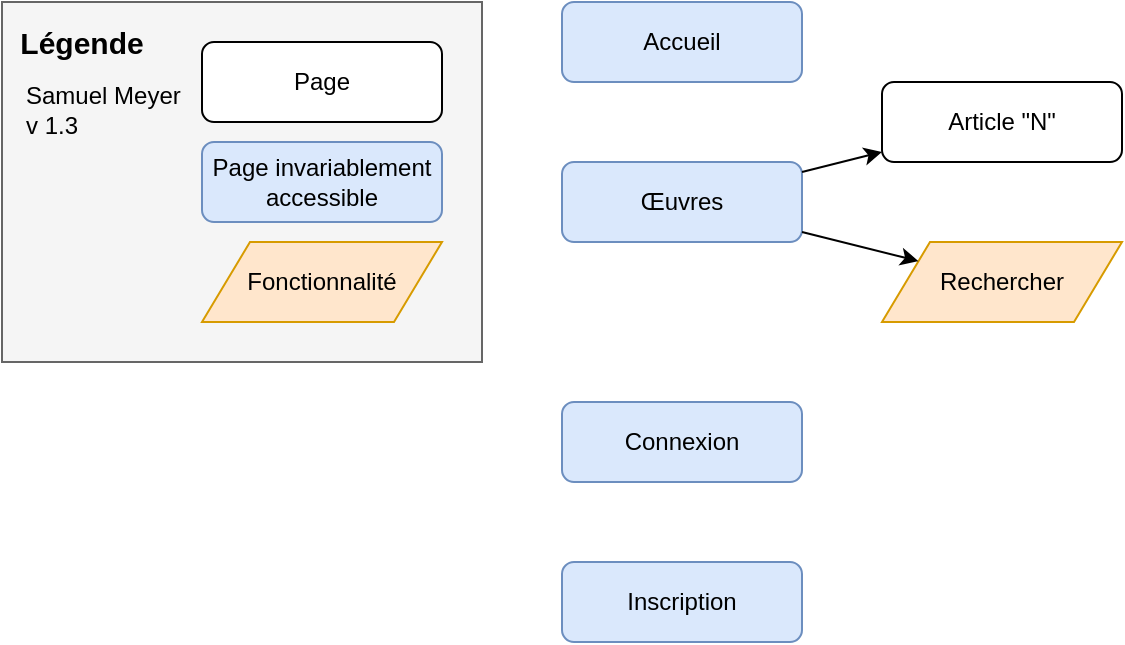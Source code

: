 <mxfile version="12.9.9" type="device"><diagram id="zMx_ZCnJDdhbiB5kYGJD" name="Page-1"><mxGraphModel dx="1086" dy="806" grid="1" gridSize="10" guides="1" tooltips="1" connect="1" arrows="1" fold="1" page="1" pageScale="1" pageWidth="1169" pageHeight="827" math="0" shadow="0"><root><mxCell id="0"/><mxCell id="1" parent="0"/><mxCell id="lkL70HtxXJZ3KCcoQ1Hc-1" value="Accueil" style="rounded=1;whiteSpace=wrap;html=1;fillColor=#dae8fc;strokeColor=#6c8ebf;" parent="1" vertex="1"><mxGeometry x="360" y="120" width="120" height="40" as="geometry"/></mxCell><mxCell id="lkL70HtxXJZ3KCcoQ1Hc-2" value="Œuvres" style="rounded=1;whiteSpace=wrap;html=1;fillColor=#dae8fc;strokeColor=#6c8ebf;" parent="1" vertex="1"><mxGeometry x="360" y="200" width="120" height="40" as="geometry"/></mxCell><mxCell id="lkL70HtxXJZ3KCcoQ1Hc-3" value="Article &quot;N&quot;" style="rounded=1;whiteSpace=wrap;html=1;" parent="1" vertex="1"><mxGeometry x="520" y="160" width="120" height="40" as="geometry"/></mxCell><mxCell id="lkL70HtxXJZ3KCcoQ1Hc-4" value="Connexion" style="rounded=1;whiteSpace=wrap;html=1;fillColor=#dae8fc;strokeColor=#6c8ebf;" parent="1" vertex="1"><mxGeometry x="360" y="320" width="120" height="40" as="geometry"/></mxCell><mxCell id="lkL70HtxXJZ3KCcoQ1Hc-16" value="" style="endArrow=classic;html=1;" parent="1" source="lkL70HtxXJZ3KCcoQ1Hc-2" target="lkL70HtxXJZ3KCcoQ1Hc-3" edge="1"><mxGeometry width="50" height="50" relative="1" as="geometry"><mxPoint x="770" y="440" as="sourcePoint"/><mxPoint x="880" y="430" as="targetPoint"/></mxGeometry></mxCell><mxCell id="lkL70HtxXJZ3KCcoQ1Hc-51" value="" style="group;container=1;" parent="1" vertex="1" connectable="0"><mxGeometry x="100" y="120" width="220" height="290" as="geometry"/></mxCell><mxCell id="lkL70HtxXJZ3KCcoQ1Hc-45" value="" style="rounded=0;whiteSpace=wrap;html=1;fillColor=#f5f5f5;strokeColor=#666666;fontColor=#333333;" parent="lkL70HtxXJZ3KCcoQ1Hc-51" vertex="1"><mxGeometry x="-20" width="240" height="180" as="geometry"/></mxCell><mxCell id="lkL70HtxXJZ3KCcoQ1Hc-46" value="Page invariablement accessible" style="rounded=1;whiteSpace=wrap;html=1;fillColor=#dae8fc;strokeColor=#6c8ebf;" parent="lkL70HtxXJZ3KCcoQ1Hc-51" vertex="1"><mxGeometry x="80" y="70" width="120" height="40" as="geometry"/></mxCell><mxCell id="lkL70HtxXJZ3KCcoQ1Hc-48" value="Légende" style="text;html=1;strokeColor=none;fillColor=none;align=center;verticalAlign=middle;whiteSpace=wrap;rounded=0;fontStyle=1;fontSize=15;" parent="lkL70HtxXJZ3KCcoQ1Hc-51" vertex="1"><mxGeometry x="-20" y="10" width="80" height="20" as="geometry"/></mxCell><mxCell id="lkL70HtxXJZ3KCcoQ1Hc-49" value="Page" style="rounded=1;whiteSpace=wrap;html=1;" parent="lkL70HtxXJZ3KCcoQ1Hc-51" vertex="1"><mxGeometry x="80" y="20" width="120" height="40" as="geometry"/></mxCell><mxCell id="lkL70HtxXJZ3KCcoQ1Hc-54" value="Fonctionnalité" style="shape=parallelogram;perimeter=parallelogramPerimeter;whiteSpace=wrap;html=1;fillColor=#ffe6cc;strokeColor=#d79b00;" parent="lkL70HtxXJZ3KCcoQ1Hc-51" vertex="1"><mxGeometry x="80" y="120" width="120" height="40" as="geometry"/></mxCell><mxCell id="gBUPPw1hiUXZ26MEtJ1U-2" value="Samuel Meyer&lt;br&gt;v 1.3" style="text;html=1;strokeColor=none;fillColor=none;align=left;verticalAlign=middle;whiteSpace=wrap;rounded=0;" parent="lkL70HtxXJZ3KCcoQ1Hc-51" vertex="1"><mxGeometry x="-10" y="30" width="110" height="48" as="geometry"/></mxCell><mxCell id="CskfXL8czXOru9NKiDVj-1" value="Rechercher" style="shape=parallelogram;perimeter=parallelogramPerimeter;whiteSpace=wrap;html=1;fillColor=#ffe6cc;strokeColor=#d79b00;" parent="1" vertex="1"><mxGeometry x="520" y="240" width="120" height="40" as="geometry"/></mxCell><mxCell id="CskfXL8czXOru9NKiDVj-2" value="" style="endArrow=classic;html=1;" parent="1" source="lkL70HtxXJZ3KCcoQ1Hc-2" target="CskfXL8czXOru9NKiDVj-1" edge="1"><mxGeometry width="50" height="50" relative="1" as="geometry"><mxPoint x="550" y="390" as="sourcePoint"/><mxPoint x="600" y="340" as="targetPoint"/></mxGeometry></mxCell><mxCell id="CskfXL8czXOru9NKiDVj-3" value="Inscription" style="rounded=1;whiteSpace=wrap;html=1;fillColor=#dae8fc;strokeColor=#6c8ebf;" parent="1" vertex="1"><mxGeometry x="360" y="400" width="120" height="40" as="geometry"/></mxCell></root></mxGraphModel></diagram></mxfile>